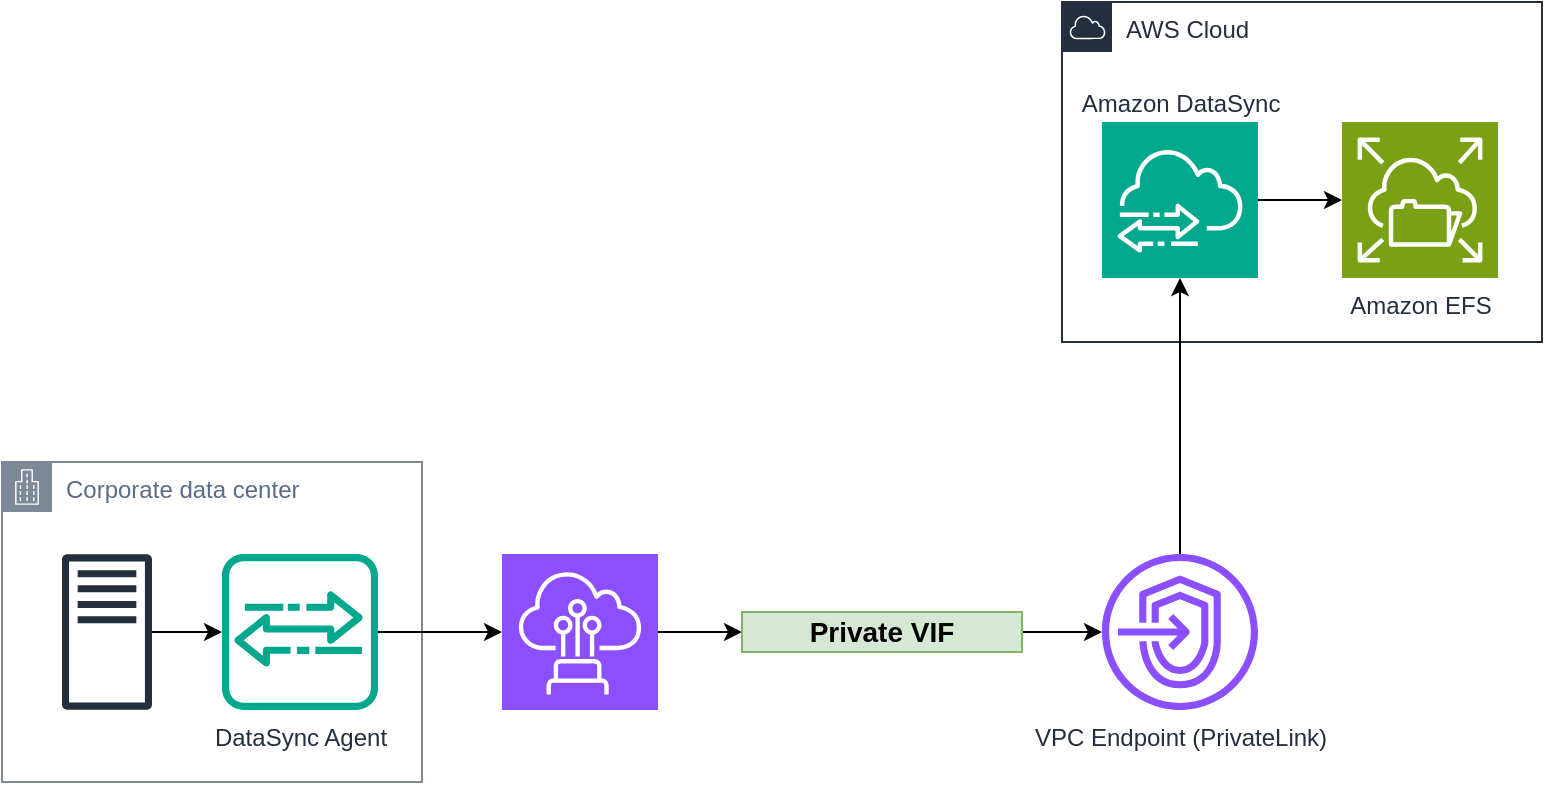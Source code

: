 <mxfile version="26.0.4">
  <diagram name="DataSync to EFS" id="G9TcvFh8NGKkP4ZVfybA">
    <mxGraphModel dx="1207" dy="1198" grid="1" gridSize="10" guides="1" tooltips="1" connect="1" arrows="1" fold="1" page="1" pageScale="1" pageWidth="850" pageHeight="1100" math="0" shadow="0">
      <root>
        <mxCell id="0" />
        <mxCell id="1" parent="0" />
        <mxCell id="zkMOTt67h10gXugrl5SO-13" value="Corporate data center" style="points=[[0,0],[0.25,0],[0.5,0],[0.75,0],[1,0],[1,0.25],[1,0.5],[1,0.75],[1,1],[0.75,1],[0.5,1],[0.25,1],[0,1],[0,0.75],[0,0.5],[0,0.25]];outlineConnect=0;gradientColor=none;html=1;whiteSpace=wrap;fontSize=12;fontStyle=0;container=1;pointerEvents=0;collapsible=0;recursiveResize=0;shape=mxgraph.aws4.group;grIcon=mxgraph.aws4.group_corporate_data_center;strokeColor=#7D8998;fillColor=none;verticalAlign=top;align=left;spacingLeft=30;fontColor=#5A6C86;dashed=0;" vertex="1" parent="1">
          <mxGeometry x="50" y="450" width="210" height="160" as="geometry" />
        </mxCell>
        <mxCell id="zkMOTt67h10gXugrl5SO-25" style="edgeStyle=orthogonalEdgeStyle;rounded=0;orthogonalLoop=1;jettySize=auto;html=1;" edge="1" parent="zkMOTt67h10gXugrl5SO-13" source="zkMOTt67h10gXugrl5SO-16" target="zkMOTt67h10gXugrl5SO-17">
          <mxGeometry relative="1" as="geometry" />
        </mxCell>
        <mxCell id="zkMOTt67h10gXugrl5SO-16" value="" style="sketch=0;outlineConnect=0;fontColor=#232F3E;gradientColor=none;fillColor=#232F3D;strokeColor=none;dashed=0;verticalLabelPosition=bottom;verticalAlign=top;align=center;html=1;fontSize=12;fontStyle=0;aspect=fixed;pointerEvents=1;shape=mxgraph.aws4.traditional_server;" vertex="1" parent="zkMOTt67h10gXugrl5SO-13">
          <mxGeometry x="30" y="46" width="45" height="78" as="geometry" />
        </mxCell>
        <mxCell id="zkMOTt67h10gXugrl5SO-17" value="DataSync Agent" style="sketch=0;outlineConnect=0;fontColor=#232F3E;gradientColor=none;fillColor=#01A88D;strokeColor=none;dashed=0;verticalLabelPosition=bottom;verticalAlign=top;align=center;html=1;fontSize=12;fontStyle=0;aspect=fixed;shape=mxgraph.aws4.agent2;" vertex="1" parent="zkMOTt67h10gXugrl5SO-13">
          <mxGeometry x="110" y="46" width="78" height="78" as="geometry" />
        </mxCell>
        <mxCell id="zkMOTt67h10gXugrl5SO-27" style="edgeStyle=orthogonalEdgeStyle;rounded=0;orthogonalLoop=1;jettySize=auto;html=1;" edge="1" parent="1" source="zkMOTt67h10gXugrl5SO-15" target="zkMOTt67h10gXugrl5SO-24">
          <mxGeometry relative="1" as="geometry" />
        </mxCell>
        <mxCell id="zkMOTt67h10gXugrl5SO-15" value="" style="sketch=0;points=[[0,0,0],[0.25,0,0],[0.5,0,0],[0.75,0,0],[1,0,0],[0,1,0],[0.25,1,0],[0.5,1,0],[0.75,1,0],[1,1,0],[0,0.25,0],[0,0.5,0],[0,0.75,0],[1,0.25,0],[1,0.5,0],[1,0.75,0]];outlineConnect=0;fontColor=#232F3E;fillColor=#8C4FFF;strokeColor=#ffffff;dashed=0;verticalLabelPosition=bottom;verticalAlign=top;align=center;html=1;fontSize=12;fontStyle=0;aspect=fixed;shape=mxgraph.aws4.resourceIcon;resIcon=mxgraph.aws4.direct_connect;" vertex="1" parent="1">
          <mxGeometry x="300" y="496" width="78" height="78" as="geometry" />
        </mxCell>
        <mxCell id="zkMOTt67h10gXugrl5SO-18" value="AWS Cloud" style="points=[[0,0],[0.25,0],[0.5,0],[0.75,0],[1,0],[1,0.25],[1,0.5],[1,0.75],[1,1],[0.75,1],[0.5,1],[0.25,1],[0,1],[0,0.75],[0,0.5],[0,0.25]];outlineConnect=0;gradientColor=none;html=1;whiteSpace=wrap;fontSize=12;fontStyle=0;container=1;pointerEvents=0;collapsible=0;recursiveResize=0;shape=mxgraph.aws4.group;grIcon=mxgraph.aws4.group_aws_cloud;strokeColor=#232F3E;fillColor=none;verticalAlign=top;align=left;spacingLeft=30;fontColor=#232F3E;dashed=0;" vertex="1" parent="1">
          <mxGeometry x="580" y="220" width="240" height="170" as="geometry" />
        </mxCell>
        <mxCell id="zkMOTt67h10gXugrl5SO-14" value="Amazon DataSync" style="sketch=0;points=[[0,0,0],[0.25,0,0],[0.5,0,0],[0.75,0,0],[1,0,0],[0,1,0],[0.25,1,0],[0.5,1,0],[0.75,1,0],[1,1,0],[0,0.25,0],[0,0.5,0],[0,0.75,0],[1,0.25,0],[1,0.5,0],[1,0.75,0]];outlineConnect=0;fontColor=#232F3E;fillColor=#01A88D;strokeColor=#ffffff;dashed=0;verticalLabelPosition=top;verticalAlign=bottom;align=center;html=1;fontSize=12;fontStyle=0;aspect=fixed;shape=mxgraph.aws4.resourceIcon;resIcon=mxgraph.aws4.datasync;labelPosition=center;" vertex="1" parent="zkMOTt67h10gXugrl5SO-18">
          <mxGeometry x="20" y="60" width="78" height="78" as="geometry" />
        </mxCell>
        <mxCell id="zkMOTt67h10gXugrl5SO-21" value="Amazon EFS" style="sketch=0;points=[[0,0,0],[0.25,0,0],[0.5,0,0],[0.75,0,0],[1,0,0],[0,1,0],[0.25,1,0],[0.5,1,0],[0.75,1,0],[1,1,0],[0,0.25,0],[0,0.5,0],[0,0.75,0],[1,0.25,0],[1,0.5,0],[1,0.75,0]];outlineConnect=0;fontColor=#232F3E;fillColor=#7AA116;strokeColor=#ffffff;dashed=0;verticalLabelPosition=bottom;verticalAlign=top;align=center;html=1;fontSize=12;fontStyle=0;aspect=fixed;shape=mxgraph.aws4.resourceIcon;resIcon=mxgraph.aws4.elastic_file_system;" vertex="1" parent="zkMOTt67h10gXugrl5SO-18">
          <mxGeometry x="140" y="60" width="78" height="78" as="geometry" />
        </mxCell>
        <mxCell id="zkMOTt67h10gXugrl5SO-22" style="edgeStyle=orthogonalEdgeStyle;rounded=0;orthogonalLoop=1;jettySize=auto;html=1;entryX=0;entryY=0.5;entryDx=0;entryDy=0;entryPerimeter=0;" edge="1" parent="zkMOTt67h10gXugrl5SO-18" source="zkMOTt67h10gXugrl5SO-14" target="zkMOTt67h10gXugrl5SO-21">
          <mxGeometry relative="1" as="geometry" />
        </mxCell>
        <mxCell id="zkMOTt67h10gXugrl5SO-29" style="edgeStyle=orthogonalEdgeStyle;rounded=0;orthogonalLoop=1;jettySize=auto;html=1;" edge="1" parent="1" source="zkMOTt67h10gXugrl5SO-20" target="zkMOTt67h10gXugrl5SO-14">
          <mxGeometry relative="1" as="geometry" />
        </mxCell>
        <mxCell id="zkMOTt67h10gXugrl5SO-20" value="VPC Endpoint (PrivateLink)" style="sketch=0;outlineConnect=0;fontColor=#232F3E;gradientColor=none;fillColor=#8C4FFF;strokeColor=none;dashed=0;verticalLabelPosition=bottom;verticalAlign=top;align=center;html=1;fontSize=12;fontStyle=0;aspect=fixed;pointerEvents=1;shape=mxgraph.aws4.endpoints;" vertex="1" parent="1">
          <mxGeometry x="600" y="496" width="78" height="78" as="geometry" />
        </mxCell>
        <mxCell id="zkMOTt67h10gXugrl5SO-28" style="edgeStyle=orthogonalEdgeStyle;rounded=0;orthogonalLoop=1;jettySize=auto;html=1;" edge="1" parent="1" source="zkMOTt67h10gXugrl5SO-24" target="zkMOTt67h10gXugrl5SO-20">
          <mxGeometry relative="1" as="geometry" />
        </mxCell>
        <mxCell id="zkMOTt67h10gXugrl5SO-24" value="Private VIF" style="rounded=0;whiteSpace=wrap;html=1;fillColor=#d5e8d4;strokeColor=#82b366;fontStyle=1;fontSize=14;" vertex="1" parent="1">
          <mxGeometry x="420" y="525" width="140" height="20" as="geometry" />
        </mxCell>
        <mxCell id="zkMOTt67h10gXugrl5SO-26" style="edgeStyle=orthogonalEdgeStyle;rounded=0;orthogonalLoop=1;jettySize=auto;html=1;" edge="1" parent="1" source="zkMOTt67h10gXugrl5SO-17" target="zkMOTt67h10gXugrl5SO-15">
          <mxGeometry relative="1" as="geometry" />
        </mxCell>
      </root>
    </mxGraphModel>
  </diagram>
</mxfile>
